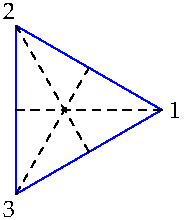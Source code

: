 settings.tex="pdflatex";

texpreamble("\usepackage{amsmath}
\usepackage{amsthm,amssymb}
\usepackage{mathpazo}
\usepackage[svgnames]{xcolor}
");
import graph;


size(110);

int n=3;

pair a=dir(0);

pair[] p={a};

for(int i=1; i<=n; ++i){p.push(rotate(360/n,(0,0))*p[i-1]);}

pair[] q={(p[0]+p[1])/2};

for(int i=1; i<=n+1; ++i){q.push(rotate(360/n,(0,0))*q[i-1]);}

for(int i=0; i<n; ++i){
draw(p[i]--p[i+1],blue);
label(string(i+1),p[i],p[i]);}

for(int i=0; i<n; ++i){
draw(p[i]--q[i+1],dashed);}

